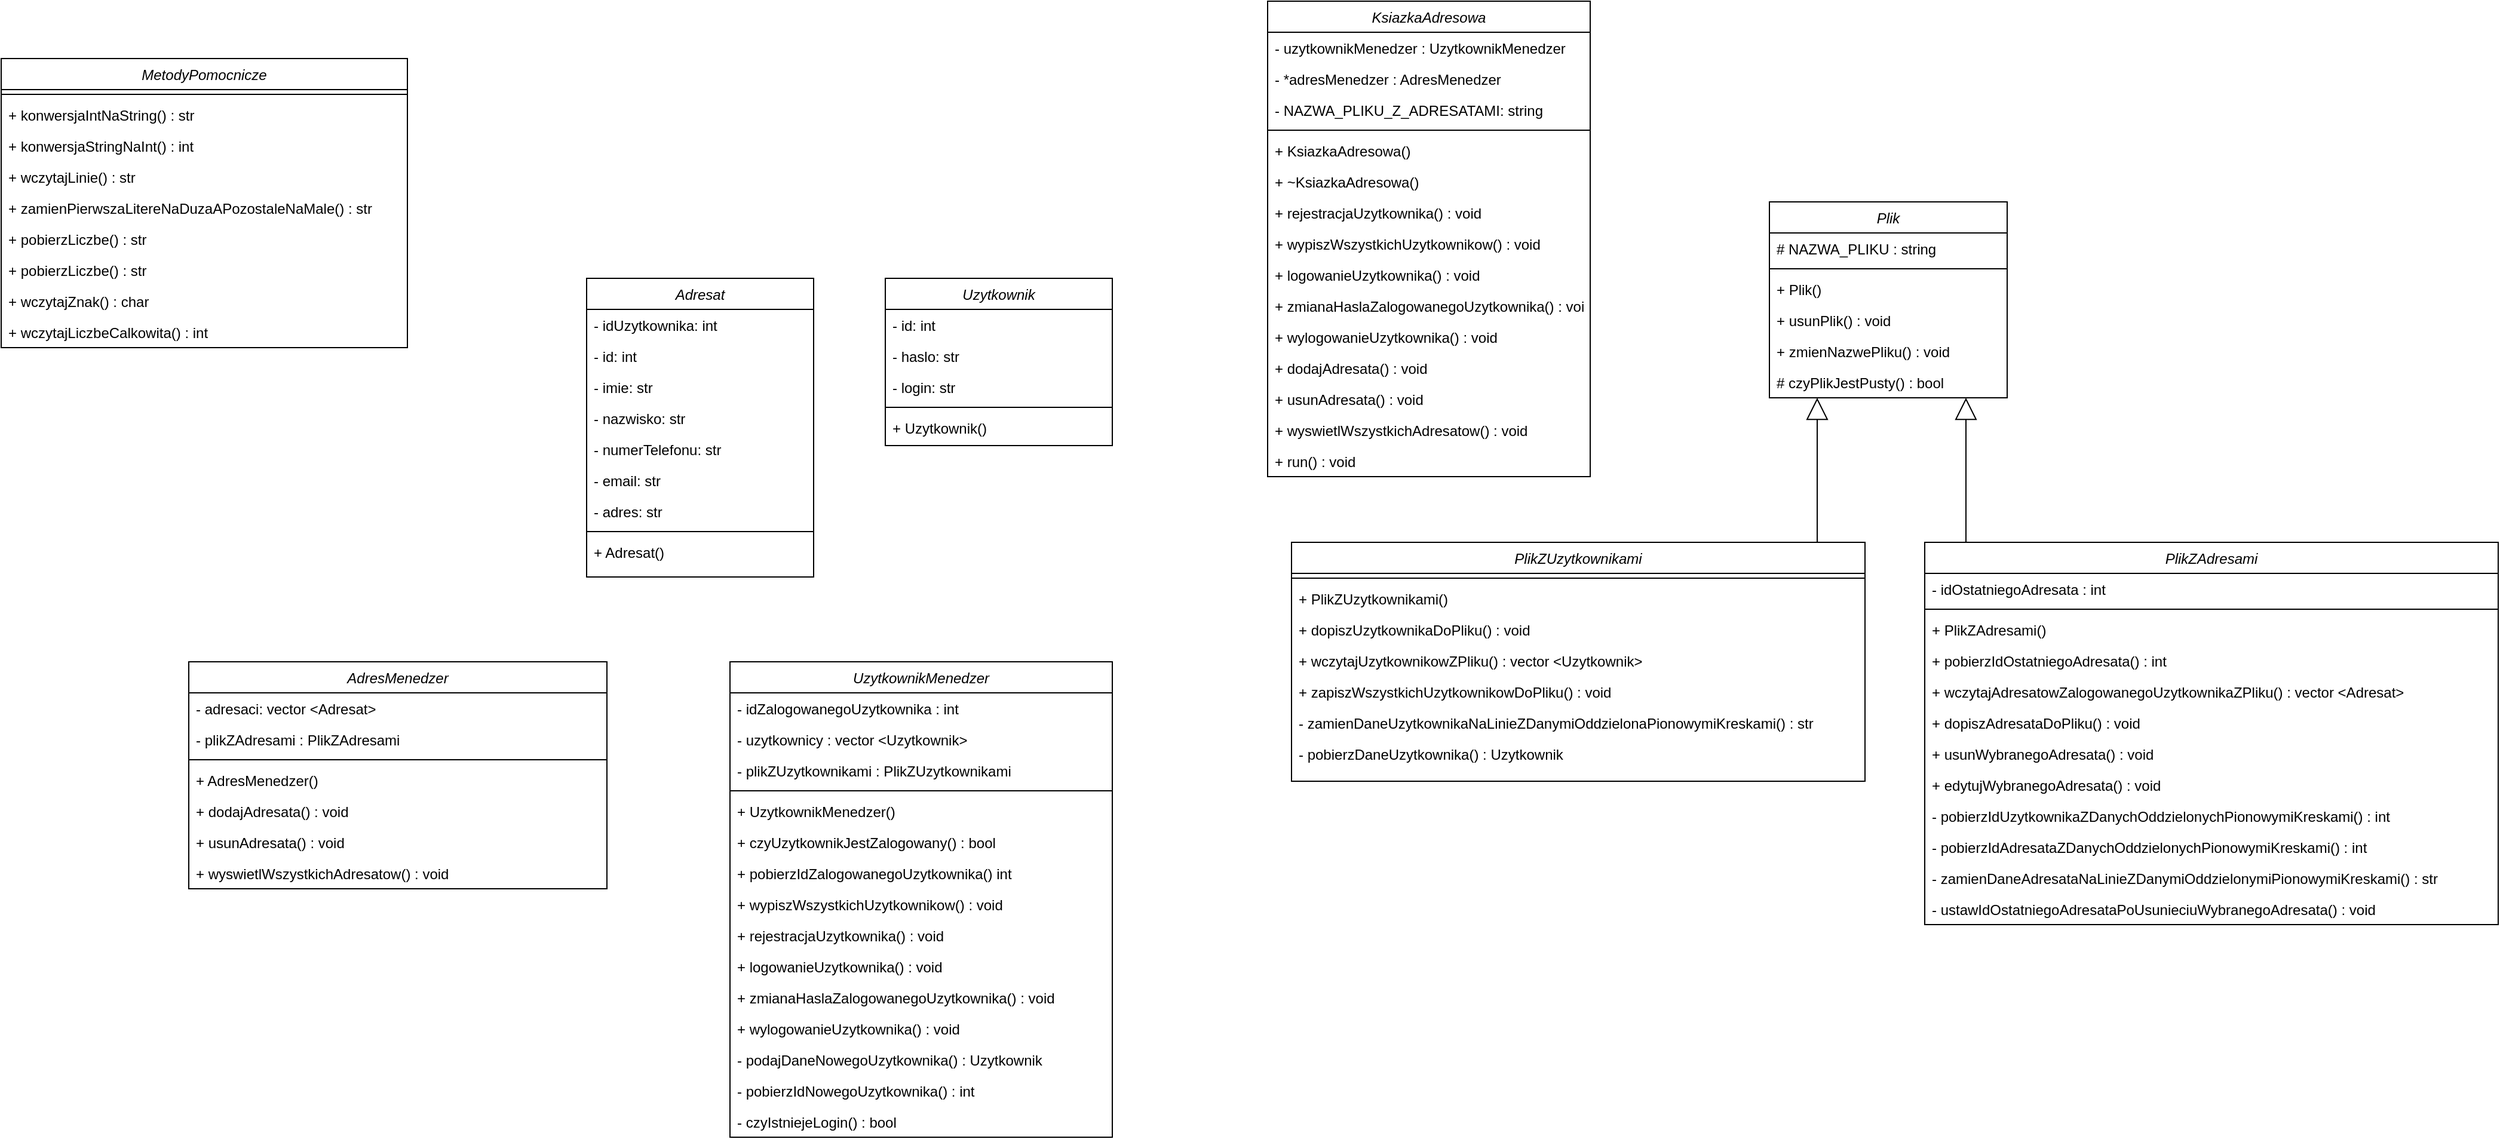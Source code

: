 <mxfile version="14.4.3" type="device"><diagram id="C5RBs43oDa-KdzZeNtuy" name="Page-1"><mxGraphModel dx="2091" dy="592" grid="1" gridSize="10" guides="1" tooltips="1" connect="1" arrows="1" fold="1" page="1" pageScale="1" pageWidth="827" pageHeight="1169" math="0" shadow="0"><root><mxCell id="WIyWlLk6GJQsqaUBKTNV-0"/><mxCell id="WIyWlLk6GJQsqaUBKTNV-1" parent="WIyWlLk6GJQsqaUBKTNV-0"/><mxCell id="Km6GN2E5LRRyEJvWhzkC-21" value="UzytkownikMenedzer" style="swimlane;fontStyle=2;align=center;verticalAlign=top;childLayout=stackLayout;horizontal=1;startSize=26;horizontalStack=0;resizeParent=1;resizeLast=0;collapsible=1;marginBottom=0;rounded=0;shadow=0;strokeWidth=1;" parent="WIyWlLk6GJQsqaUBKTNV-1" vertex="1"><mxGeometry x="40" y="585" width="320" height="398" as="geometry"><mxRectangle x="230" y="140" width="160" height="26" as="alternateBounds"/></mxGeometry></mxCell><mxCell id="zkfFHV4jXpPFQw0GAbJ--1" value="- idZalogowanegoUzytkownika : int" style="text;align=left;verticalAlign=top;spacingLeft=4;spacingRight=4;overflow=hidden;rotatable=0;points=[[0,0.5],[1,0.5]];portConstraint=eastwest;" parent="Km6GN2E5LRRyEJvWhzkC-21" vertex="1"><mxGeometry y="26" width="320" height="26" as="geometry"/></mxCell><mxCell id="1iRT-LBFTpvdfOVooM7u-1" value="- uzytkownicy : vector &lt;Uzytkownik&gt;" style="text;align=left;verticalAlign=top;spacingLeft=4;spacingRight=4;overflow=hidden;rotatable=0;points=[[0,0.5],[1,0.5]];portConstraint=eastwest;rounded=0;shadow=0;html=0;" parent="Km6GN2E5LRRyEJvWhzkC-21" vertex="1"><mxGeometry y="52" width="320" height="26" as="geometry"/></mxCell><mxCell id="zkfFHV4jXpPFQw0GAbJ--3" value="- plikZUzytkownikami : PlikZUzytkownikami" style="text;align=left;verticalAlign=top;spacingLeft=4;spacingRight=4;overflow=hidden;rotatable=0;points=[[0,0.5],[1,0.5]];portConstraint=eastwest;rounded=0;shadow=0;html=0;" parent="Km6GN2E5LRRyEJvWhzkC-21" vertex="1"><mxGeometry y="78" width="320" height="26" as="geometry"/></mxCell><mxCell id="Km6GN2E5LRRyEJvWhzkC-25" value="" style="line;html=1;strokeWidth=1;align=left;verticalAlign=middle;spacingTop=-1;spacingLeft=3;spacingRight=3;rotatable=0;labelPosition=right;points=[];portConstraint=eastwest;" parent="Km6GN2E5LRRyEJvWhzkC-21" vertex="1"><mxGeometry y="104" width="320" height="8" as="geometry"/></mxCell><mxCell id="Lunw7o1wAbz_3K__9c-h-93" value="+ UzytkownikMenedzer()" style="text;align=left;verticalAlign=top;spacingLeft=4;spacingRight=4;overflow=hidden;rotatable=0;points=[[0,0.5],[1,0.5]];portConstraint=eastwest;" parent="Km6GN2E5LRRyEJvWhzkC-21" vertex="1"><mxGeometry y="112" width="320" height="26" as="geometry"/></mxCell><mxCell id="zkfFHV4jXpPFQw0GAbJ--5" value="+ czyUzytkownikJestZalogowany() : bool" style="text;align=left;verticalAlign=top;spacingLeft=4;spacingRight=4;overflow=hidden;rotatable=0;points=[[0,0.5],[1,0.5]];portConstraint=eastwest;" parent="Km6GN2E5LRRyEJvWhzkC-21" vertex="1"><mxGeometry y="138" width="320" height="26" as="geometry"/></mxCell><mxCell id="1iRT-LBFTpvdfOVooM7u-2" value="+ pobierzIdZalogowanegoUzytkownika() int" style="text;align=left;verticalAlign=top;spacingLeft=4;spacingRight=4;overflow=hidden;rotatable=0;points=[[0,0.5],[1,0.5]];portConstraint=eastwest;" parent="Km6GN2E5LRRyEJvWhzkC-21" vertex="1"><mxGeometry y="164" width="320" height="26" as="geometry"/></mxCell><mxCell id="Km6GN2E5LRRyEJvWhzkC-59" value="+ wypiszWszystkichUzytkownikow() : void" style="text;align=left;verticalAlign=top;spacingLeft=4;spacingRight=4;overflow=hidden;rotatable=0;points=[[0,0.5],[1,0.5]];portConstraint=eastwest;" parent="Km6GN2E5LRRyEJvWhzkC-21" vertex="1"><mxGeometry y="190" width="320" height="26" as="geometry"/></mxCell><mxCell id="Lunw7o1wAbz_3K__9c-h-12" value="+ rejestracjaUzytkownika() : void" style="text;align=left;verticalAlign=top;spacingLeft=4;spacingRight=4;overflow=hidden;rotatable=0;points=[[0,0.5],[1,0.5]];portConstraint=eastwest;" parent="Km6GN2E5LRRyEJvWhzkC-21" vertex="1"><mxGeometry y="216" width="320" height="26" as="geometry"/></mxCell><mxCell id="Lunw7o1wAbz_3K__9c-h-13" value="+ logowanieUzytkownika() : void" style="text;align=left;verticalAlign=top;spacingLeft=4;spacingRight=4;overflow=hidden;rotatable=0;points=[[0,0.5],[1,0.5]];portConstraint=eastwest;" parent="Km6GN2E5LRRyEJvWhzkC-21" vertex="1"><mxGeometry y="242" width="320" height="26" as="geometry"/></mxCell><mxCell id="Lunw7o1wAbz_3K__9c-h-14" value="+ zmianaHaslaZalogowanegoUzytkownika() : void" style="text;align=left;verticalAlign=top;spacingLeft=4;spacingRight=4;overflow=hidden;rotatable=0;points=[[0,0.5],[1,0.5]];portConstraint=eastwest;" parent="Km6GN2E5LRRyEJvWhzkC-21" vertex="1"><mxGeometry y="268" width="320" height="26" as="geometry"/></mxCell><mxCell id="kF9rCn7VRO3n5LcqnvVD-8" value="+ wylogowanieUzytkownika() : void" style="text;align=left;verticalAlign=top;spacingLeft=4;spacingRight=4;overflow=hidden;rotatable=0;points=[[0,0.5],[1,0.5]];portConstraint=eastwest;" vertex="1" parent="Km6GN2E5LRRyEJvWhzkC-21"><mxGeometry y="294" width="320" height="26" as="geometry"/></mxCell><mxCell id="Km6GN2E5LRRyEJvWhzkC-12" value="- podajDaneNowegoUzytkownika() : Uzytkownik" style="text;align=left;verticalAlign=top;spacingLeft=4;spacingRight=4;overflow=hidden;rotatable=0;points=[[0,0.5],[1,0.5]];portConstraint=eastwest;" parent="Km6GN2E5LRRyEJvWhzkC-21" vertex="1"><mxGeometry y="320" width="320" height="26" as="geometry"/></mxCell><mxCell id="Km6GN2E5LRRyEJvWhzkC-13" value="- pobierzIdNowegoUzytkownika() : int" style="text;align=left;verticalAlign=top;spacingLeft=4;spacingRight=4;overflow=hidden;rotatable=0;points=[[0,0.5],[1,0.5]];portConstraint=eastwest;" parent="Km6GN2E5LRRyEJvWhzkC-21" vertex="1"><mxGeometry y="346" width="320" height="26" as="geometry"/></mxCell><mxCell id="Km6GN2E5LRRyEJvWhzkC-15" value="- czyIstniejeLogin() : bool" style="text;align=left;verticalAlign=top;spacingLeft=4;spacingRight=4;overflow=hidden;rotatable=0;points=[[0,0.5],[1,0.5]];portConstraint=eastwest;" parent="Km6GN2E5LRRyEJvWhzkC-21" vertex="1"><mxGeometry y="372" width="320" height="26" as="geometry"/></mxCell><mxCell id="Km6GN2E5LRRyEJvWhzkC-27" value="Plik" style="swimlane;fontStyle=2;align=center;verticalAlign=top;childLayout=stackLayout;horizontal=1;startSize=26;horizontalStack=0;resizeParent=1;resizeLast=0;collapsible=1;marginBottom=0;rounded=0;shadow=0;strokeWidth=1;" parent="WIyWlLk6GJQsqaUBKTNV-1" vertex="1"><mxGeometry x="910" y="200" width="199" height="164" as="geometry"><mxRectangle x="230" y="140" width="160" height="26" as="alternateBounds"/></mxGeometry></mxCell><mxCell id="Km6GN2E5LRRyEJvWhzkC-56" value="# NAZWA_PLIKU : string" style="text;align=left;verticalAlign=top;spacingLeft=4;spacingRight=4;overflow=hidden;rotatable=0;points=[[0,0.5],[1,0.5]];portConstraint=eastwest;rounded=0;shadow=0;html=0;" parent="Km6GN2E5LRRyEJvWhzkC-27" vertex="1"><mxGeometry y="26" width="199" height="26" as="geometry"/></mxCell><mxCell id="Km6GN2E5LRRyEJvWhzkC-31" value="" style="line;html=1;strokeWidth=1;align=left;verticalAlign=middle;spacingTop=-1;spacingLeft=3;spacingRight=3;rotatable=0;labelPosition=right;points=[];portConstraint=eastwest;" parent="Km6GN2E5LRRyEJvWhzkC-27" vertex="1"><mxGeometry y="52" width="199" height="8" as="geometry"/></mxCell><mxCell id="kF9rCn7VRO3n5LcqnvVD-1" value="+ Plik()" style="text;align=left;verticalAlign=top;spacingLeft=4;spacingRight=4;overflow=hidden;rotatable=0;points=[[0,0.5],[1,0.5]];portConstraint=eastwest;" vertex="1" parent="Km6GN2E5LRRyEJvWhzkC-27"><mxGeometry y="60" width="199" height="26" as="geometry"/></mxCell><mxCell id="kF9rCn7VRO3n5LcqnvVD-2" value="+ usunPlik() : void" style="text;align=left;verticalAlign=top;spacingLeft=4;spacingRight=4;overflow=hidden;rotatable=0;points=[[0,0.5],[1,0.5]];portConstraint=eastwest;" vertex="1" parent="Km6GN2E5LRRyEJvWhzkC-27"><mxGeometry y="86" width="199" height="26" as="geometry"/></mxCell><mxCell id="Km6GN2E5LRRyEJvWhzkC-57" value="+ zmienNazwePliku() : void" style="text;align=left;verticalAlign=top;spacingLeft=4;spacingRight=4;overflow=hidden;rotatable=0;points=[[0,0.5],[1,0.5]];portConstraint=eastwest;" parent="Km6GN2E5LRRyEJvWhzkC-27" vertex="1"><mxGeometry y="112" width="199" height="26" as="geometry"/></mxCell><mxCell id="Km6GN2E5LRRyEJvWhzkC-41" value="# czyPlikJestPusty() : bool" style="text;align=left;verticalAlign=top;spacingLeft=4;spacingRight=4;overflow=hidden;rotatable=0;points=[[0,0.5],[1,0.5]];portConstraint=eastwest;" parent="Km6GN2E5LRRyEJvWhzkC-27" vertex="1"><mxGeometry y="138" width="199" height="26" as="geometry"/></mxCell><mxCell id="Km6GN2E5LRRyEJvWhzkC-42" value="MetodyPomocnicze" style="swimlane;fontStyle=2;align=center;verticalAlign=top;childLayout=stackLayout;horizontal=1;startSize=26;horizontalStack=0;resizeParent=1;resizeLast=0;collapsible=1;marginBottom=0;rounded=0;shadow=0;strokeWidth=1;" parent="WIyWlLk6GJQsqaUBKTNV-1" vertex="1"><mxGeometry x="-570" y="80" width="340" height="242" as="geometry"><mxRectangle x="230" y="140" width="160" height="26" as="alternateBounds"/></mxGeometry></mxCell><mxCell id="Km6GN2E5LRRyEJvWhzkC-45" value="" style="line;html=1;strokeWidth=1;align=left;verticalAlign=middle;spacingTop=-1;spacingLeft=3;spacingRight=3;rotatable=0;labelPosition=right;points=[];portConstraint=eastwest;" parent="Km6GN2E5LRRyEJvWhzkC-42" vertex="1"><mxGeometry y="26" width="340" height="8" as="geometry"/></mxCell><mxCell id="Lunw7o1wAbz_3K__9c-h-15" value="+ konwersjaIntNaString() : str" style="text;align=left;verticalAlign=top;spacingLeft=4;spacingRight=4;overflow=hidden;rotatable=0;points=[[0,0.5],[1,0.5]];portConstraint=eastwest;" parent="Km6GN2E5LRRyEJvWhzkC-42" vertex="1"><mxGeometry y="34" width="340" height="26" as="geometry"/></mxCell><mxCell id="Lunw7o1wAbz_3K__9c-h-81" value="+ konwersjaStringNaInt() : int" style="text;align=left;verticalAlign=top;spacingLeft=4;spacingRight=4;overflow=hidden;rotatable=0;points=[[0,0.5],[1,0.5]];portConstraint=eastwest;" parent="Km6GN2E5LRRyEJvWhzkC-42" vertex="1"><mxGeometry y="60" width="340" height="26" as="geometry"/></mxCell><mxCell id="Lunw7o1wAbz_3K__9c-h-76" value="+ wczytajLinie() : str" style="text;align=left;verticalAlign=top;spacingLeft=4;spacingRight=4;overflow=hidden;rotatable=0;points=[[0,0.5],[1,0.5]];portConstraint=eastwest;" parent="Km6GN2E5LRRyEJvWhzkC-42" vertex="1"><mxGeometry y="86" width="340" height="26" as="geometry"/></mxCell><mxCell id="Km6GN2E5LRRyEJvWhzkC-48" value="+ zamienPierwszaLitereNaDuzaAPozostaleNaMale() : str" style="text;align=left;verticalAlign=top;spacingLeft=4;spacingRight=4;overflow=hidden;rotatable=0;points=[[0,0.5],[1,0.5]];portConstraint=eastwest;" parent="Km6GN2E5LRRyEJvWhzkC-42" vertex="1"><mxGeometry y="112" width="340" height="26" as="geometry"/></mxCell><mxCell id="7r7EhOVlnwLeMN21kyNM-0" value="+ pobierzLiczbe() : str" style="text;align=left;verticalAlign=top;spacingLeft=4;spacingRight=4;overflow=hidden;rotatable=0;points=[[0,0.5],[1,0.5]];portConstraint=eastwest;" parent="Km6GN2E5LRRyEJvWhzkC-42" vertex="1"><mxGeometry y="138" width="340" height="26" as="geometry"/></mxCell><mxCell id="Lunw7o1wAbz_3K__9c-h-77" value="+ pobierzLiczbe() : str" style="text;align=left;verticalAlign=top;spacingLeft=4;spacingRight=4;overflow=hidden;rotatable=0;points=[[0,0.5],[1,0.5]];portConstraint=eastwest;" parent="Km6GN2E5LRRyEJvWhzkC-42" vertex="1"><mxGeometry y="164" width="340" height="26" as="geometry"/></mxCell><mxCell id="kF9rCn7VRO3n5LcqnvVD-0" value="+ wczytajZnak() : char" style="text;align=left;verticalAlign=top;spacingLeft=4;spacingRight=4;overflow=hidden;rotatable=0;points=[[0,0.5],[1,0.5]];portConstraint=eastwest;" vertex="1" parent="Km6GN2E5LRRyEJvWhzkC-42"><mxGeometry y="190" width="340" height="26" as="geometry"/></mxCell><mxCell id="7r7EhOVlnwLeMN21kyNM-1" value="+ wczytajLiczbeCalkowita() : int" style="text;align=left;verticalAlign=top;spacingLeft=4;spacingRight=4;overflow=hidden;rotatable=0;points=[[0,0.5],[1,0.5]];portConstraint=eastwest;" parent="Km6GN2E5LRRyEJvWhzkC-42" vertex="1"><mxGeometry y="216" width="340" height="26" as="geometry"/></mxCell><mxCell id="Lunw7o1wAbz_3K__9c-h-19" value="PlikZUzytkownikami" style="swimlane;fontStyle=2;align=center;verticalAlign=top;childLayout=stackLayout;horizontal=1;startSize=26;horizontalStack=0;resizeParent=1;resizeLast=0;collapsible=1;marginBottom=0;rounded=0;shadow=0;strokeWidth=1;" parent="WIyWlLk6GJQsqaUBKTNV-1" vertex="1"><mxGeometry x="510" y="485" width="480" height="200" as="geometry"><mxRectangle x="230" y="140" width="160" height="26" as="alternateBounds"/></mxGeometry></mxCell><mxCell id="Lunw7o1wAbz_3K__9c-h-21" value="" style="line;html=1;strokeWidth=1;align=left;verticalAlign=middle;spacingTop=-1;spacingLeft=3;spacingRight=3;rotatable=0;labelPosition=right;points=[];portConstraint=eastwest;" parent="Lunw7o1wAbz_3K__9c-h-19" vertex="1"><mxGeometry y="26" width="480" height="8" as="geometry"/></mxCell><mxCell id="Lunw7o1wAbz_3K__9c-h-22" value="+ PlikZUzytkownikami()" style="text;align=left;verticalAlign=top;spacingLeft=4;spacingRight=4;overflow=hidden;rotatable=0;points=[[0,0.5],[1,0.5]];portConstraint=eastwest;" parent="Lunw7o1wAbz_3K__9c-h-19" vertex="1"><mxGeometry y="34" width="480" height="26" as="geometry"/></mxCell><mxCell id="Lunw7o1wAbz_3K__9c-h-23" value="+ dopiszUzytkownikaDoPliku() : void" style="text;align=left;verticalAlign=top;spacingLeft=4;spacingRight=4;overflow=hidden;rotatable=0;points=[[0,0.5],[1,0.5]];portConstraint=eastwest;" parent="Lunw7o1wAbz_3K__9c-h-19" vertex="1"><mxGeometry y="60" width="480" height="26" as="geometry"/></mxCell><mxCell id="Lunw7o1wAbz_3K__9c-h-24" value="+ wczytajUzytkownikowZPliku() : vector &lt;Uzytkownik&gt;" style="text;align=left;verticalAlign=top;spacingLeft=4;spacingRight=4;overflow=hidden;rotatable=0;points=[[0,0.5],[1,0.5]];portConstraint=eastwest;" parent="Lunw7o1wAbz_3K__9c-h-19" vertex="1"><mxGeometry y="86" width="480" height="26" as="geometry"/></mxCell><mxCell id="Lunw7o1wAbz_3K__9c-h-25" value="+ zapiszWszystkichUzytkownikowDoPliku() : void" style="text;align=left;verticalAlign=top;spacingLeft=4;spacingRight=4;overflow=hidden;rotatable=0;points=[[0,0.5],[1,0.5]];portConstraint=eastwest;" parent="Lunw7o1wAbz_3K__9c-h-19" vertex="1"><mxGeometry y="112" width="480" height="26" as="geometry"/></mxCell><mxCell id="Lunw7o1wAbz_3K__9c-h-27" value="- zamienDaneUzytkownikaNaLinieZDanymiOddzielonaPionowymiKreskami() : str" style="text;align=left;verticalAlign=top;spacingLeft=4;spacingRight=4;overflow=hidden;rotatable=0;points=[[0,0.5],[1,0.5]];portConstraint=eastwest;" parent="Lunw7o1wAbz_3K__9c-h-19" vertex="1"><mxGeometry y="138" width="480" height="26" as="geometry"/></mxCell><mxCell id="Lunw7o1wAbz_3K__9c-h-28" value="- pobierzDaneUzytkownika() : Uzytkownik" style="text;align=left;verticalAlign=top;spacingLeft=4;spacingRight=4;overflow=hidden;rotatable=0;points=[[0,0.5],[1,0.5]];portConstraint=eastwest;" parent="Lunw7o1wAbz_3K__9c-h-19" vertex="1"><mxGeometry y="164" width="480" height="26" as="geometry"/></mxCell><mxCell id="Lunw7o1wAbz_3K__9c-h-30" value="" style="endArrow=block;endSize=16;endFill=0;html=1;rounded=0;edgeStyle=elbowEdgeStyle;" parent="WIyWlLk6GJQsqaUBKTNV-1" source="Lunw7o1wAbz_3K__9c-h-19" target="Km6GN2E5LRRyEJvWhzkC-27" edge="1"><mxGeometry width="160" relative="1" as="geometry"><mxPoint x="650" y="490" as="sourcePoint"/><mxPoint x="810" y="490" as="targetPoint"/><mxPoint as="offset"/></mxGeometry></mxCell><mxCell id="Lunw7o1wAbz_3K__9c-h-33" value="PlikZAdresami" style="swimlane;fontStyle=2;align=center;verticalAlign=top;childLayout=stackLayout;horizontal=1;startSize=26;horizontalStack=0;resizeParent=1;resizeLast=0;collapsible=1;marginBottom=0;rounded=0;shadow=0;strokeWidth=1;" parent="WIyWlLk6GJQsqaUBKTNV-1" vertex="1"><mxGeometry x="1040" y="485" width="480" height="320" as="geometry"><mxRectangle x="230" y="140" width="160" height="26" as="alternateBounds"/></mxGeometry></mxCell><mxCell id="Lunw7o1wAbz_3K__9c-h-82" value="- idOstatniegoAdresata : int" style="text;align=left;verticalAlign=top;spacingLeft=4;spacingRight=4;overflow=hidden;rotatable=0;points=[[0,0.5],[1,0.5]];portConstraint=eastwest;" parent="Lunw7o1wAbz_3K__9c-h-33" vertex="1"><mxGeometry y="26" width="480" height="26" as="geometry"/></mxCell><mxCell id="Lunw7o1wAbz_3K__9c-h-34" value="" style="line;html=1;strokeWidth=1;align=left;verticalAlign=middle;spacingTop=-1;spacingLeft=3;spacingRight=3;rotatable=0;labelPosition=right;points=[];portConstraint=eastwest;" parent="Lunw7o1wAbz_3K__9c-h-33" vertex="1"><mxGeometry y="52" width="480" height="8" as="geometry"/></mxCell><mxCell id="Lunw7o1wAbz_3K__9c-h-86" value="+ PlikZAdresami()" style="text;align=left;verticalAlign=top;spacingLeft=4;spacingRight=4;overflow=hidden;rotatable=0;points=[[0,0.5],[1,0.5]];portConstraint=eastwest;" parent="Lunw7o1wAbz_3K__9c-h-33" vertex="1"><mxGeometry y="60" width="480" height="26" as="geometry"/></mxCell><mxCell id="Lunw7o1wAbz_3K__9c-h-78" value="+ pobierzIdOstatniegoAdresata() : int" style="text;align=left;verticalAlign=top;spacingLeft=4;spacingRight=4;overflow=hidden;rotatable=0;points=[[0,0.5],[1,0.5]];portConstraint=eastwest;" parent="Lunw7o1wAbz_3K__9c-h-33" vertex="1"><mxGeometry y="86" width="480" height="26" as="geometry"/></mxCell><mxCell id="Lunw7o1wAbz_3K__9c-h-87" value="+ wczytajAdresatowZalogowanegoUzytkownikaZPliku() : vector &lt;Adresat&gt;" style="text;align=left;verticalAlign=top;spacingLeft=4;spacingRight=4;overflow=hidden;rotatable=0;points=[[0,0.5],[1,0.5]];portConstraint=eastwest;" parent="Lunw7o1wAbz_3K__9c-h-33" vertex="1"><mxGeometry y="112" width="480" height="26" as="geometry"/></mxCell><mxCell id="kF9rCn7VRO3n5LcqnvVD-3" value="+ dopiszAdresataDoPliku() : void" style="text;align=left;verticalAlign=top;spacingLeft=4;spacingRight=4;overflow=hidden;rotatable=0;points=[[0,0.5],[1,0.5]];portConstraint=eastwest;" vertex="1" parent="Lunw7o1wAbz_3K__9c-h-33"><mxGeometry y="138" width="480" height="26" as="geometry"/></mxCell><mxCell id="kF9rCn7VRO3n5LcqnvVD-4" value="+ usunWybranegoAdresata() : void" style="text;align=left;verticalAlign=top;spacingLeft=4;spacingRight=4;overflow=hidden;rotatable=0;points=[[0,0.5],[1,0.5]];portConstraint=eastwest;" vertex="1" parent="Lunw7o1wAbz_3K__9c-h-33"><mxGeometry y="164" width="480" height="26" as="geometry"/></mxCell><mxCell id="Lunw7o1wAbz_3K__9c-h-84" value="+ edytujWybranegoAdresata() : void" style="text;align=left;verticalAlign=top;spacingLeft=4;spacingRight=4;overflow=hidden;rotatable=0;points=[[0,0.5],[1,0.5]];portConstraint=eastwest;" parent="Lunw7o1wAbz_3K__9c-h-33" vertex="1"><mxGeometry y="190" width="480" height="26" as="geometry"/></mxCell><mxCell id="Lunw7o1wAbz_3K__9c-h-80" value="- pobierzIdUzytkownikaZDanychOddzielonychPionowymiKreskami() : int" style="text;align=left;verticalAlign=top;spacingLeft=4;spacingRight=4;overflow=hidden;rotatable=0;points=[[0,0.5],[1,0.5]];portConstraint=eastwest;" parent="Lunw7o1wAbz_3K__9c-h-33" vertex="1"><mxGeometry y="216" width="480" height="26" as="geometry"/></mxCell><mxCell id="Lunw7o1wAbz_3K__9c-h-85" value="- pobierzIdAdresataZDanychOddzielonychPionowymiKreskami() : int" style="text;align=left;verticalAlign=top;spacingLeft=4;spacingRight=4;overflow=hidden;rotatable=0;points=[[0,0.5],[1,0.5]];portConstraint=eastwest;" parent="Lunw7o1wAbz_3K__9c-h-33" vertex="1"><mxGeometry y="242" width="480" height="26" as="geometry"/></mxCell><mxCell id="kF9rCn7VRO3n5LcqnvVD-7" value="- zamienDaneAdresataNaLinieZDanymiOddzielonymiPionowymiKreskami() : str" style="text;align=left;verticalAlign=top;spacingLeft=4;spacingRight=4;overflow=hidden;rotatable=0;points=[[0,0.5],[1,0.5]];portConstraint=eastwest;" vertex="1" parent="Lunw7o1wAbz_3K__9c-h-33"><mxGeometry y="268" width="480" height="26" as="geometry"/></mxCell><mxCell id="Lunw7o1wAbz_3K__9c-h-72" value="- ustawIdOstatniegoAdresataPoUsunieciuWybranegoAdresata() : void" style="text;align=left;verticalAlign=top;spacingLeft=4;spacingRight=4;overflow=hidden;rotatable=0;points=[[0,0.5],[1,0.5]];portConstraint=eastwest;" parent="Lunw7o1wAbz_3K__9c-h-33" vertex="1"><mxGeometry y="294" width="480" height="26" as="geometry"/></mxCell><mxCell id="Lunw7o1wAbz_3K__9c-h-41" value="" style="endArrow=block;endSize=16;endFill=0;html=1;rounded=0;edgeStyle=elbowEdgeStyle;" parent="WIyWlLk6GJQsqaUBKTNV-1" source="Lunw7o1wAbz_3K__9c-h-33" target="Km6GN2E5LRRyEJvWhzkC-27" edge="1"><mxGeometry width="160" relative="1" as="geometry"><mxPoint x="1150.587" y="471" as="sourcePoint"/><mxPoint x="1150.587" y="390" as="targetPoint"/><mxPoint as="offset"/></mxGeometry></mxCell><mxCell id="Lunw7o1wAbz_3K__9c-h-56" value="AdresMenedzer" style="swimlane;fontStyle=2;align=center;verticalAlign=top;childLayout=stackLayout;horizontal=1;startSize=26;horizontalStack=0;resizeParent=1;resizeLast=0;collapsible=1;marginBottom=0;rounded=0;shadow=0;strokeWidth=1;" parent="WIyWlLk6GJQsqaUBKTNV-1" vertex="1"><mxGeometry x="-413" y="585" width="350" height="190" as="geometry"><mxRectangle x="230" y="140" width="160" height="26" as="alternateBounds"/></mxGeometry></mxCell><mxCell id="Lunw7o1wAbz_3K__9c-h-73" value="- adresaci: vector &lt;Adresat&gt;" style="text;align=left;verticalAlign=top;spacingLeft=4;spacingRight=4;overflow=hidden;rotatable=0;points=[[0,0.5],[1,0.5]];portConstraint=eastwest;rounded=0;shadow=0;html=0;" parent="Lunw7o1wAbz_3K__9c-h-56" vertex="1"><mxGeometry y="26" width="350" height="26" as="geometry"/></mxCell><mxCell id="Lunw7o1wAbz_3K__9c-h-59" value="- plikZAdresami : PlikZAdresami" style="text;align=left;verticalAlign=top;spacingLeft=4;spacingRight=4;overflow=hidden;rotatable=0;points=[[0,0.5],[1,0.5]];portConstraint=eastwest;rounded=0;shadow=0;html=0;" parent="Lunw7o1wAbz_3K__9c-h-56" vertex="1"><mxGeometry y="52" width="350" height="26" as="geometry"/></mxCell><mxCell id="Lunw7o1wAbz_3K__9c-h-60" value="" style="line;html=1;strokeWidth=1;align=left;verticalAlign=middle;spacingTop=-1;spacingLeft=3;spacingRight=3;rotatable=0;labelPosition=right;points=[];portConstraint=eastwest;" parent="Lunw7o1wAbz_3K__9c-h-56" vertex="1"><mxGeometry y="78" width="350" height="8" as="geometry"/></mxCell><mxCell id="Lunw7o1wAbz_3K__9c-h-71" value="+ AdresMenedzer()" style="text;align=left;verticalAlign=top;spacingLeft=4;spacingRight=4;overflow=hidden;rotatable=0;points=[[0,0.5],[1,0.5]];portConstraint=eastwest;" parent="Lunw7o1wAbz_3K__9c-h-56" vertex="1"><mxGeometry y="86" width="350" height="26" as="geometry"/></mxCell><mxCell id="kF9rCn7VRO3n5LcqnvVD-5" value="+ dodajAdresata() : void" style="text;align=left;verticalAlign=top;spacingLeft=4;spacingRight=4;overflow=hidden;rotatable=0;points=[[0,0.5],[1,0.5]];portConstraint=eastwest;" vertex="1" parent="Lunw7o1wAbz_3K__9c-h-56"><mxGeometry y="112" width="350" height="26" as="geometry"/></mxCell><mxCell id="Lunw7o1wAbz_3K__9c-h-92" value="+ usunAdresata() : void" style="text;align=left;verticalAlign=top;spacingLeft=4;spacingRight=4;overflow=hidden;rotatable=0;points=[[0,0.5],[1,0.5]];portConstraint=eastwest;" parent="Lunw7o1wAbz_3K__9c-h-56" vertex="1"><mxGeometry y="138" width="350" height="26" as="geometry"/></mxCell><mxCell id="Lunw7o1wAbz_3K__9c-h-61" value="+ wyswietlWszystkichAdresatow() : void" style="text;align=left;verticalAlign=top;spacingLeft=4;spacingRight=4;overflow=hidden;rotatable=0;points=[[0,0.5],[1,0.5]];portConstraint=eastwest;" parent="Lunw7o1wAbz_3K__9c-h-56" vertex="1"><mxGeometry y="164" width="350" height="26" as="geometry"/></mxCell><mxCell id="qHIXSiEzlKvsuPL75TdC-0" value="KsiazkaAdresowa" style="swimlane;fontStyle=2;align=center;verticalAlign=top;childLayout=stackLayout;horizontal=1;startSize=26;horizontalStack=0;resizeParent=1;resizeLast=0;collapsible=1;marginBottom=0;rounded=0;shadow=0;strokeWidth=1;" parent="WIyWlLk6GJQsqaUBKTNV-1" vertex="1"><mxGeometry x="490" y="32" width="270" height="398" as="geometry"><mxRectangle x="230" y="140" width="160" height="26" as="alternateBounds"/></mxGeometry></mxCell><mxCell id="qHIXSiEzlKvsuPL75TdC-1" value="- uzytkownikMenedzer : UzytkownikMenedzer" style="text;align=left;verticalAlign=top;spacingLeft=4;spacingRight=4;overflow=hidden;rotatable=0;points=[[0,0.5],[1,0.5]];portConstraint=eastwest;rounded=0;shadow=0;html=0;" parent="qHIXSiEzlKvsuPL75TdC-0" vertex="1"><mxGeometry y="26" width="270" height="26" as="geometry"/></mxCell><mxCell id="qHIXSiEzlKvsuPL75TdC-2" value="- *adresMenedzer : AdresMenedzer " style="text;align=left;verticalAlign=top;spacingLeft=4;spacingRight=4;overflow=hidden;rotatable=0;points=[[0,0.5],[1,0.5]];portConstraint=eastwest;rounded=0;shadow=0;html=0;" parent="qHIXSiEzlKvsuPL75TdC-0" vertex="1"><mxGeometry y="52" width="270" height="26" as="geometry"/></mxCell><mxCell id="qHIXSiEzlKvsuPL75TdC-3" value="- NAZWA_PLIKU_Z_ADRESATAMI: string" style="text;align=left;verticalAlign=top;spacingLeft=4;spacingRight=4;overflow=hidden;rotatable=0;points=[[0,0.5],[1,0.5]];portConstraint=eastwest;rounded=0;shadow=0;html=0;" parent="qHIXSiEzlKvsuPL75TdC-0" vertex="1"><mxGeometry y="78" width="270" height="26" as="geometry"/></mxCell><mxCell id="qHIXSiEzlKvsuPL75TdC-4" value="" style="line;html=1;strokeWidth=1;align=left;verticalAlign=middle;spacingTop=-1;spacingLeft=3;spacingRight=3;rotatable=0;labelPosition=right;points=[];portConstraint=eastwest;" parent="qHIXSiEzlKvsuPL75TdC-0" vertex="1"><mxGeometry y="104" width="270" height="8" as="geometry"/></mxCell><mxCell id="qHIXSiEzlKvsuPL75TdC-5" value="+ KsiazkaAdresowa()" style="text;align=left;verticalAlign=top;spacingLeft=4;spacingRight=4;overflow=hidden;rotatable=0;points=[[0,0.5],[1,0.5]];portConstraint=eastwest;" parent="qHIXSiEzlKvsuPL75TdC-0" vertex="1"><mxGeometry y="112" width="270" height="26" as="geometry"/></mxCell><mxCell id="qHIXSiEzlKvsuPL75TdC-6" value="+ ~KsiazkaAdresowa()" style="text;align=left;verticalAlign=top;spacingLeft=4;spacingRight=4;overflow=hidden;rotatable=0;points=[[0,0.5],[1,0.5]];portConstraint=eastwest;" parent="qHIXSiEzlKvsuPL75TdC-0" vertex="1"><mxGeometry y="138" width="270" height="26" as="geometry"/></mxCell><mxCell id="qHIXSiEzlKvsuPL75TdC-7" value="+ rejestracjaUzytkownika() : void" style="text;align=left;verticalAlign=top;spacingLeft=4;spacingRight=4;overflow=hidden;rotatable=0;points=[[0,0.5],[1,0.5]];portConstraint=eastwest;" parent="qHIXSiEzlKvsuPL75TdC-0" vertex="1"><mxGeometry y="164" width="270" height="26" as="geometry"/></mxCell><mxCell id="qHIXSiEzlKvsuPL75TdC-8" value="+ wypiszWszystkichUzytkownikow() : void" style="text;align=left;verticalAlign=top;spacingLeft=4;spacingRight=4;overflow=hidden;rotatable=0;points=[[0,0.5],[1,0.5]];portConstraint=eastwest;" parent="qHIXSiEzlKvsuPL75TdC-0" vertex="1"><mxGeometry y="190" width="270" height="26" as="geometry"/></mxCell><mxCell id="qHIXSiEzlKvsuPL75TdC-9" value="+ logowanieUzytkownika() : void" style="text;align=left;verticalAlign=top;spacingLeft=4;spacingRight=4;overflow=hidden;rotatable=0;points=[[0,0.5],[1,0.5]];portConstraint=eastwest;" parent="qHIXSiEzlKvsuPL75TdC-0" vertex="1"><mxGeometry y="216" width="270" height="26" as="geometry"/></mxCell><mxCell id="qHIXSiEzlKvsuPL75TdC-10" value="+ zmianaHaslaZalogowanegoUzytkownika() : void" style="text;align=left;verticalAlign=top;spacingLeft=4;spacingRight=4;overflow=hidden;rotatable=0;points=[[0,0.5],[1,0.5]];portConstraint=eastwest;" parent="qHIXSiEzlKvsuPL75TdC-0" vertex="1"><mxGeometry y="242" width="270" height="26" as="geometry"/></mxCell><mxCell id="qHIXSiEzlKvsuPL75TdC-11" value="+ wylogowanieUzytkownika() : void" style="text;align=left;verticalAlign=top;spacingLeft=4;spacingRight=4;overflow=hidden;rotatable=0;points=[[0,0.5],[1,0.5]];portConstraint=eastwest;" parent="qHIXSiEzlKvsuPL75TdC-0" vertex="1"><mxGeometry y="268" width="270" height="26" as="geometry"/></mxCell><mxCell id="kF9rCn7VRO3n5LcqnvVD-6" value="+ dodajAdresata() : void" style="text;align=left;verticalAlign=top;spacingLeft=4;spacingRight=4;overflow=hidden;rotatable=0;points=[[0,0.5],[1,0.5]];portConstraint=eastwest;" vertex="1" parent="qHIXSiEzlKvsuPL75TdC-0"><mxGeometry y="294" width="270" height="26" as="geometry"/></mxCell><mxCell id="qHIXSiEzlKvsuPL75TdC-12" value="+ usunAdresata() : void" style="text;align=left;verticalAlign=top;spacingLeft=4;spacingRight=4;overflow=hidden;rotatable=0;points=[[0,0.5],[1,0.5]];portConstraint=eastwest;" parent="qHIXSiEzlKvsuPL75TdC-0" vertex="1"><mxGeometry y="320" width="270" height="26" as="geometry"/></mxCell><mxCell id="qHIXSiEzlKvsuPL75TdC-13" value="+ wyswietlWszystkichAdresatow() : void" style="text;align=left;verticalAlign=top;spacingLeft=4;spacingRight=4;overflow=hidden;rotatable=0;points=[[0,0.5],[1,0.5]];portConstraint=eastwest;" parent="qHIXSiEzlKvsuPL75TdC-0" vertex="1"><mxGeometry y="346" width="270" height="26" as="geometry"/></mxCell><mxCell id="qHIXSiEzlKvsuPL75TdC-14" value="+ run() : void" style="text;align=left;verticalAlign=top;spacingLeft=4;spacingRight=4;overflow=hidden;rotatable=0;points=[[0,0.5],[1,0.5]];portConstraint=eastwest;" parent="qHIXSiEzlKvsuPL75TdC-0" vertex="1"><mxGeometry y="372" width="270" height="26" as="geometry"/></mxCell><mxCell id="qHIXSiEzlKvsuPL75TdC-15" value="Adresat" style="swimlane;fontStyle=2;align=center;verticalAlign=top;childLayout=stackLayout;horizontal=1;startSize=26;horizontalStack=0;resizeParent=1;resizeLast=0;collapsible=1;marginBottom=0;rounded=0;shadow=0;strokeWidth=1;" parent="WIyWlLk6GJQsqaUBKTNV-1" vertex="1"><mxGeometry x="-80" y="264" width="190" height="250" as="geometry"><mxRectangle x="230" y="140" width="160" height="26" as="alternateBounds"/></mxGeometry></mxCell><mxCell id="Lunw7o1wAbz_3K__9c-h-49" value="- idUzytkownika: int" style="text;align=left;verticalAlign=top;spacingLeft=4;spacingRight=4;overflow=hidden;rotatable=0;points=[[0,0.5],[1,0.5]];portConstraint=eastwest;rounded=0;shadow=0;html=0;" parent="qHIXSiEzlKvsuPL75TdC-15" vertex="1"><mxGeometry y="26" width="190" height="26" as="geometry"/></mxCell><mxCell id="Lunw7o1wAbz_3K__9c-h-48" value="- id: int" style="text;align=left;verticalAlign=top;spacingLeft=4;spacingRight=4;overflow=hidden;rotatable=0;points=[[0,0.5],[1,0.5]];portConstraint=eastwest;" parent="qHIXSiEzlKvsuPL75TdC-15" vertex="1"><mxGeometry y="52" width="190" height="26" as="geometry"/></mxCell><mxCell id="Lunw7o1wAbz_3K__9c-h-53" value="- imie: str" style="text;align=left;verticalAlign=top;spacingLeft=4;spacingRight=4;overflow=hidden;rotatable=0;points=[[0,0.5],[1,0.5]];portConstraint=eastwest;rounded=0;shadow=0;html=0;" parent="qHIXSiEzlKvsuPL75TdC-15" vertex="1"><mxGeometry y="78" width="190" height="26" as="geometry"/></mxCell><mxCell id="Lunw7o1wAbz_3K__9c-h-52" value="- nazwisko: str" style="text;align=left;verticalAlign=top;spacingLeft=4;spacingRight=4;overflow=hidden;rotatable=0;points=[[0,0.5],[1,0.5]];portConstraint=eastwest;rounded=0;shadow=0;html=0;" parent="qHIXSiEzlKvsuPL75TdC-15" vertex="1"><mxGeometry y="104" width="190" height="26" as="geometry"/></mxCell><mxCell id="Lunw7o1wAbz_3K__9c-h-54" value="- numerTelefonu: str" style="text;align=left;verticalAlign=top;spacingLeft=4;spacingRight=4;overflow=hidden;rotatable=0;points=[[0,0.5],[1,0.5]];portConstraint=eastwest;rounded=0;shadow=0;html=0;" parent="qHIXSiEzlKvsuPL75TdC-15" vertex="1"><mxGeometry y="130" width="190" height="26" as="geometry"/></mxCell><mxCell id="Lunw7o1wAbz_3K__9c-h-55" value="- email: str" style="text;align=left;verticalAlign=top;spacingLeft=4;spacingRight=4;overflow=hidden;rotatable=0;points=[[0,0.5],[1,0.5]];portConstraint=eastwest;rounded=0;shadow=0;html=0;" parent="qHIXSiEzlKvsuPL75TdC-15" vertex="1"><mxGeometry y="156" width="190" height="26" as="geometry"/></mxCell><mxCell id="Lunw7o1wAbz_3K__9c-h-50" value="- adres: str" style="text;align=left;verticalAlign=top;spacingLeft=4;spacingRight=4;overflow=hidden;rotatable=0;points=[[0,0.5],[1,0.5]];portConstraint=eastwest;rounded=0;shadow=0;html=0;" parent="qHIXSiEzlKvsuPL75TdC-15" vertex="1"><mxGeometry y="182" width="190" height="26" as="geometry"/></mxCell><mxCell id="qHIXSiEzlKvsuPL75TdC-18" value="" style="line;html=1;strokeWidth=1;align=left;verticalAlign=middle;spacingTop=-1;spacingLeft=3;spacingRight=3;rotatable=0;labelPosition=right;points=[];portConstraint=eastwest;" parent="qHIXSiEzlKvsuPL75TdC-15" vertex="1"><mxGeometry y="208" width="190" height="8" as="geometry"/></mxCell><mxCell id="qHIXSiEzlKvsuPL75TdC-19" value="+ Adresat()" style="text;align=left;verticalAlign=top;spacingLeft=4;spacingRight=4;overflow=hidden;rotatable=0;points=[[0,0.5],[1,0.5]];portConstraint=eastwest;" parent="qHIXSiEzlKvsuPL75TdC-15" vertex="1"><mxGeometry y="216" width="190" height="26" as="geometry"/></mxCell><mxCell id="qHIXSiEzlKvsuPL75TdC-22" value="Uzytkownik" style="swimlane;fontStyle=2;align=center;verticalAlign=top;childLayout=stackLayout;horizontal=1;startSize=26;horizontalStack=0;resizeParent=1;resizeLast=0;collapsible=1;marginBottom=0;rounded=0;shadow=0;strokeWidth=1;" parent="WIyWlLk6GJQsqaUBKTNV-1" vertex="1"><mxGeometry x="170" y="264" width="190" height="140" as="geometry"><mxRectangle x="230" y="140" width="160" height="26" as="alternateBounds"/></mxGeometry></mxCell><mxCell id="Km6GN2E5LRRyEJvWhzkC-1" value="- id: int" style="text;align=left;verticalAlign=top;spacingLeft=4;spacingRight=4;overflow=hidden;rotatable=0;points=[[0,0.5],[1,0.5]];portConstraint=eastwest;" parent="qHIXSiEzlKvsuPL75TdC-22" vertex="1"><mxGeometry y="26" width="190" height="26" as="geometry"/></mxCell><mxCell id="Km6GN2E5LRRyEJvWhzkC-3" value="- haslo: str" style="text;align=left;verticalAlign=top;spacingLeft=4;spacingRight=4;overflow=hidden;rotatable=0;points=[[0,0.5],[1,0.5]];portConstraint=eastwest;rounded=0;shadow=0;html=0;" parent="qHIXSiEzlKvsuPL75TdC-22" vertex="1"><mxGeometry y="52" width="190" height="26" as="geometry"/></mxCell><mxCell id="Km6GN2E5LRRyEJvWhzkC-2" value="- login: str" style="text;align=left;verticalAlign=top;spacingLeft=4;spacingRight=4;overflow=hidden;rotatable=0;points=[[0,0.5],[1,0.5]];portConstraint=eastwest;rounded=0;shadow=0;html=0;" parent="qHIXSiEzlKvsuPL75TdC-22" vertex="1"><mxGeometry y="78" width="190" height="26" as="geometry"/></mxCell><mxCell id="qHIXSiEzlKvsuPL75TdC-30" value="" style="line;html=1;strokeWidth=1;align=left;verticalAlign=middle;spacingTop=-1;spacingLeft=3;spacingRight=3;rotatable=0;labelPosition=right;points=[];portConstraint=eastwest;" parent="qHIXSiEzlKvsuPL75TdC-22" vertex="1"><mxGeometry y="104" width="190" height="8" as="geometry"/></mxCell><mxCell id="qHIXSiEzlKvsuPL75TdC-31" value="+ Uzytkownik()" style="text;align=left;verticalAlign=top;spacingLeft=4;spacingRight=4;overflow=hidden;rotatable=0;points=[[0,0.5],[1,0.5]];portConstraint=eastwest;" parent="qHIXSiEzlKvsuPL75TdC-22" vertex="1"><mxGeometry y="112" width="190" height="26" as="geometry"/></mxCell></root></mxGraphModel></diagram></mxfile>